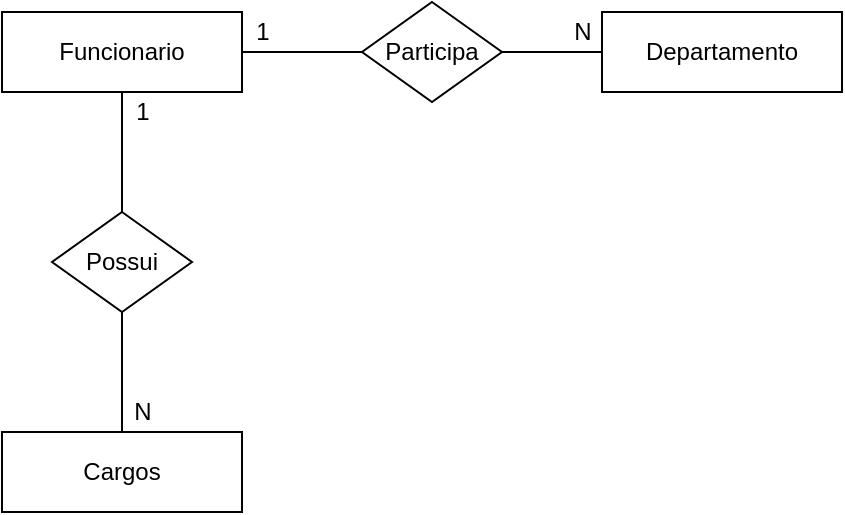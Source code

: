 <mxfile version="10.9.5" type="device"><diagram id="odKoiJVFKS7k6lg3WagF" name="Conceitual"><mxGraphModel dx="634" dy="635" grid="1" gridSize="10" guides="1" tooltips="1" connect="1" arrows="1" fold="1" page="1" pageScale="1" pageWidth="827" pageHeight="1169" math="0" shadow="0"><root><mxCell id="0"/><mxCell id="1" parent="0"/><mxCell id="ih3XQitKt2rWZo_mS4ot-1" value="Funcionario" style="rounded=0;whiteSpace=wrap;html=1;" vertex="1" parent="1"><mxGeometry x="130" y="195" width="120" height="40" as="geometry"/></mxCell><mxCell id="ih3XQitKt2rWZo_mS4ot-2" value="Participa" style="rhombus;whiteSpace=wrap;html=1;" vertex="1" parent="1"><mxGeometry x="310" y="190" width="70" height="50" as="geometry"/></mxCell><mxCell id="ih3XQitKt2rWZo_mS4ot-3" value="Departamento" style="rounded=0;whiteSpace=wrap;html=1;" vertex="1" parent="1"><mxGeometry x="430" y="195" width="120" height="40" as="geometry"/></mxCell><mxCell id="ih3XQitKt2rWZo_mS4ot-4" value="Cargos" style="rounded=0;whiteSpace=wrap;html=1;" vertex="1" parent="1"><mxGeometry x="130" y="405" width="120" height="40" as="geometry"/></mxCell><mxCell id="ih3XQitKt2rWZo_mS4ot-7" value="Possui" style="rhombus;whiteSpace=wrap;html=1;" vertex="1" parent="1"><mxGeometry x="155" y="295" width="70" height="50" as="geometry"/></mxCell><mxCell id="ih3XQitKt2rWZo_mS4ot-8" value="" style="endArrow=none;html=1;entryX=1;entryY=0.5;entryDx=0;entryDy=0;exitX=0;exitY=0.5;exitDx=0;exitDy=0;" edge="1" parent="1" source="ih3XQitKt2rWZo_mS4ot-2" target="ih3XQitKt2rWZo_mS4ot-1"><mxGeometry width="50" height="50" relative="1" as="geometry"><mxPoint x="280" y="300" as="sourcePoint"/><mxPoint x="280" y="240" as="targetPoint"/></mxGeometry></mxCell><mxCell id="ih3XQitKt2rWZo_mS4ot-10" value="" style="endArrow=none;html=1;entryX=0.5;entryY=1;entryDx=0;entryDy=0;exitX=0.5;exitY=0;exitDx=0;exitDy=0;" edge="1" parent="1"><mxGeometry width="50" height="50" relative="1" as="geometry"><mxPoint x="190" y="405" as="sourcePoint"/><mxPoint x="190" y="345" as="targetPoint"/></mxGeometry></mxCell><mxCell id="ih3XQitKt2rWZo_mS4ot-11" value="" style="endArrow=none;html=1;entryX=0;entryY=0.5;entryDx=0;entryDy=0;exitX=1;exitY=0.5;exitDx=0;exitDy=0;" edge="1" parent="1" source="ih3XQitKt2rWZo_mS4ot-2" target="ih3XQitKt2rWZo_mS4ot-3"><mxGeometry width="50" height="50" relative="1" as="geometry"><mxPoint x="390" y="305" as="sourcePoint"/><mxPoint x="330" y="305" as="targetPoint"/></mxGeometry></mxCell><mxCell id="ih3XQitKt2rWZo_mS4ot-12" value="" style="endArrow=none;html=1;entryX=0.5;entryY=1;entryDx=0;entryDy=0;exitX=0.5;exitY=0;exitDx=0;exitDy=0;" edge="1" parent="1" source="ih3XQitKt2rWZo_mS4ot-7" target="ih3XQitKt2rWZo_mS4ot-1"><mxGeometry width="50" height="50" relative="1" as="geometry"><mxPoint x="270" y="275" as="sourcePoint"/><mxPoint x="210" y="275" as="targetPoint"/></mxGeometry></mxCell><mxCell id="ih3XQitKt2rWZo_mS4ot-14" value="1&lt;br&gt;" style="text;html=1;resizable=0;autosize=1;align=center;verticalAlign=middle;points=[];fillColor=none;strokeColor=none;rounded=0;" vertex="1" parent="1"><mxGeometry x="190" y="235" width="20" height="20" as="geometry"/></mxCell><mxCell id="ih3XQitKt2rWZo_mS4ot-15" value="N" style="text;html=1;resizable=0;autosize=1;align=center;verticalAlign=middle;points=[];fillColor=none;strokeColor=none;rounded=0;" vertex="1" parent="1"><mxGeometry x="190" y="385" width="20" height="20" as="geometry"/></mxCell><mxCell id="ih3XQitKt2rWZo_mS4ot-16" value="1" style="text;html=1;resizable=0;autosize=1;align=center;verticalAlign=middle;points=[];fillColor=none;strokeColor=none;rounded=0;" vertex="1" parent="1"><mxGeometry x="250" y="195" width="20" height="20" as="geometry"/></mxCell><mxCell id="ih3XQitKt2rWZo_mS4ot-17" value="N" style="text;html=1;resizable=0;autosize=1;align=center;verticalAlign=middle;points=[];fillColor=none;strokeColor=none;rounded=0;" vertex="1" parent="1"><mxGeometry x="410" y="195" width="20" height="20" as="geometry"/></mxCell></root></mxGraphModel></diagram><diagram id="gDuoeWkwHnrWeaqqMeWT" name="Lógico"><mxGraphModel dx="634" dy="635" grid="1" gridSize="10" guides="1" tooltips="1" connect="1" arrows="1" fold="1" page="1" pageScale="1" pageWidth="827" pageHeight="1169" math="0" shadow="0"><root><mxCell id="VOcl3DWoGqrrwLcU8xZn-0"/><mxCell id="VOcl3DWoGqrrwLcU8xZn-1" parent="VOcl3DWoGqrrwLcU8xZn-0"/><mxCell id="VOcl3DWoGqrrwLcU8xZn-2" value="Funcionários" style="swimlane;fontStyle=0;childLayout=stackLayout;horizontal=1;startSize=26;fillColor=#e0e0e0;horizontalStack=0;resizeParent=1;resizeParentMax=0;resizeLast=0;collapsible=1;marginBottom=0;swimlaneFillColor=#ffffff;align=center;fontSize=14;" vertex="1" parent="VOcl3DWoGqrrwLcU8xZn-1"><mxGeometry x="630" y="238" width="170" height="248" as="geometry"/></mxCell><mxCell id="VOcl3DWoGqrrwLcU8xZn-3" value="IdFuncionario : int" style="shape=partialRectangle;top=0;left=0;right=0;bottom=1;align=left;verticalAlign=middle;fillColor=none;spacingLeft=34;spacingRight=4;overflow=hidden;rotatable=0;points=[[0,0.5],[1,0.5]];portConstraint=eastwest;dropTarget=0;fontStyle=5;fontSize=12;" vertex="1" parent="VOcl3DWoGqrrwLcU8xZn-2"><mxGeometry y="26" width="170" height="30" as="geometry"/></mxCell><mxCell id="VOcl3DWoGqrrwLcU8xZn-4" value="PK" style="shape=partialRectangle;top=0;left=0;bottom=0;fillColor=none;align=left;verticalAlign=middle;spacingLeft=4;spacingRight=4;overflow=hidden;rotatable=0;points=[];portConstraint=eastwest;part=1;fontSize=12;" vertex="1" connectable="0" parent="VOcl3DWoGqrrwLcU8xZn-3"><mxGeometry width="30" height="30" as="geometry"/></mxCell><mxCell id="VOcl3DWoGqrrwLcU8xZn-5" value="Nome : varchar()" style="shape=partialRectangle;top=0;left=0;right=0;bottom=0;align=left;verticalAlign=top;fillColor=none;spacingLeft=34;spacingRight=4;overflow=hidden;rotatable=0;points=[[0,0.5],[1,0.5]];portConstraint=eastwest;dropTarget=0;fontSize=12;" vertex="1" parent="VOcl3DWoGqrrwLcU8xZn-2"><mxGeometry y="56" width="170" height="26" as="geometry"/></mxCell><mxCell id="VOcl3DWoGqrrwLcU8xZn-6" value="" style="shape=partialRectangle;top=0;left=0;bottom=0;fillColor=none;align=left;verticalAlign=top;spacingLeft=4;spacingRight=4;overflow=hidden;rotatable=0;points=[];portConstraint=eastwest;part=1;fontSize=12;" vertex="1" connectable="0" parent="VOcl3DWoGqrrwLcU8xZn-5"><mxGeometry width="30" height="26" as="geometry"/></mxCell><mxCell id="VOcl3DWoGqrrwLcU8xZn-7" value="Cpf : int" style="shape=partialRectangle;top=0;left=0;right=0;bottom=0;align=left;verticalAlign=top;fillColor=none;spacingLeft=34;spacingRight=4;overflow=hidden;rotatable=0;points=[[0,0.5],[1,0.5]];portConstraint=eastwest;dropTarget=0;fontSize=12;" vertex="1" parent="VOcl3DWoGqrrwLcU8xZn-2"><mxGeometry y="82" width="170" height="26" as="geometry"/></mxCell><mxCell id="VOcl3DWoGqrrwLcU8xZn-8" value="" style="shape=partialRectangle;top=0;left=0;bottom=0;fillColor=none;align=left;verticalAlign=top;spacingLeft=4;spacingRight=4;overflow=hidden;rotatable=0;points=[];portConstraint=eastwest;part=1;fontSize=12;" vertex="1" connectable="0" parent="VOcl3DWoGqrrwLcU8xZn-7"><mxGeometry width="30" height="26" as="geometry"/></mxCell><mxCell id="VOcl3DWoGqrrwLcU8xZn-9" value="DataNascimento : date" style="shape=partialRectangle;top=0;left=0;right=0;bottom=0;align=left;verticalAlign=top;fillColor=none;spacingLeft=34;spacingRight=4;overflow=hidden;rotatable=0;points=[[0,0.5],[1,0.5]];portConstraint=eastwest;dropTarget=0;fontSize=12;" vertex="1" parent="VOcl3DWoGqrrwLcU8xZn-2"><mxGeometry y="108" width="170" height="26" as="geometry"/></mxCell><mxCell id="VOcl3DWoGqrrwLcU8xZn-10" value="" style="shape=partialRectangle;top=0;left=0;bottom=0;fillColor=none;align=left;verticalAlign=top;spacingLeft=4;spacingRight=4;overflow=hidden;rotatable=0;points=[];portConstraint=eastwest;part=1;fontSize=12;" vertex="1" connectable="0" parent="VOcl3DWoGqrrwLcU8xZn-9"><mxGeometry width="30" height="26" as="geometry"/></mxCell><mxCell id="hvms2MPyQ69lxr_CwAt_-0" value="Salario : double" style="shape=partialRectangle;top=0;left=0;right=0;bottom=0;align=left;verticalAlign=top;fillColor=none;spacingLeft=34;spacingRight=4;overflow=hidden;rotatable=0;points=[[0,0.5],[1,0.5]];portConstraint=eastwest;dropTarget=0;fontSize=12;" vertex="1" parent="VOcl3DWoGqrrwLcU8xZn-2"><mxGeometry y="134" width="170" height="26" as="geometry"/></mxCell><mxCell id="hvms2MPyQ69lxr_CwAt_-1" value="" style="shape=partialRectangle;top=0;left=0;bottom=0;fillColor=none;align=left;verticalAlign=top;spacingLeft=4;spacingRight=4;overflow=hidden;rotatable=0;points=[];portConstraint=eastwest;part=1;fontSize=12;" vertex="1" connectable="0" parent="hvms2MPyQ69lxr_CwAt_-0"><mxGeometry width="30" height="26" as="geometry"/></mxCell><mxCell id="hvms2MPyQ69lxr_CwAt_-2" value="IdDepartamento : int" style="shape=partialRectangle;top=0;left=0;right=0;bottom=0;align=left;verticalAlign=top;fillColor=none;spacingLeft=34;spacingRight=4;overflow=hidden;rotatable=0;points=[[0,0.5],[1,0.5]];portConstraint=eastwest;dropTarget=0;fontSize=12;" vertex="1" parent="VOcl3DWoGqrrwLcU8xZn-2"><mxGeometry y="160" width="170" height="26" as="geometry"/></mxCell><mxCell id="hvms2MPyQ69lxr_CwAt_-3" value="FK" style="shape=partialRectangle;top=0;left=0;bottom=0;fillColor=none;align=left;verticalAlign=top;spacingLeft=4;spacingRight=4;overflow=hidden;rotatable=0;points=[];portConstraint=eastwest;part=1;fontSize=12;" vertex="1" connectable="0" parent="hvms2MPyQ69lxr_CwAt_-2"><mxGeometry width="30" height="26" as="geometry"/></mxCell><mxCell id="hvms2MPyQ69lxr_CwAt_-4" value="IdCargo : int" style="shape=partialRectangle;top=0;left=0;right=0;bottom=0;align=left;verticalAlign=top;fillColor=none;spacingLeft=34;spacingRight=4;overflow=hidden;rotatable=0;points=[[0,0.5],[1,0.5]];portConstraint=eastwest;dropTarget=0;fontSize=12;" vertex="1" parent="VOcl3DWoGqrrwLcU8xZn-2"><mxGeometry y="186" width="170" height="26" as="geometry"/></mxCell><mxCell id="hvms2MPyQ69lxr_CwAt_-5" value="FK" style="shape=partialRectangle;top=0;left=0;bottom=0;fillColor=none;align=left;verticalAlign=top;spacingLeft=4;spacingRight=4;overflow=hidden;rotatable=0;points=[];portConstraint=eastwest;part=1;fontSize=12;" vertex="1" connectable="0" parent="hvms2MPyQ69lxr_CwAt_-4"><mxGeometry width="30" height="26" as="geometry"/></mxCell><mxCell id="hvms2MPyQ69lxr_CwAt_-6" value="IdUsuarioVinculado : int" style="shape=partialRectangle;top=0;left=0;right=0;bottom=0;align=left;verticalAlign=top;fillColor=none;spacingLeft=34;spacingRight=4;overflow=hidden;rotatable=0;points=[[0,0.5],[1,0.5]];portConstraint=eastwest;dropTarget=0;fontSize=12;" vertex="1" parent="VOcl3DWoGqrrwLcU8xZn-2"><mxGeometry y="212" width="170" height="26" as="geometry"/></mxCell><mxCell id="hvms2MPyQ69lxr_CwAt_-7" value="FK" style="shape=partialRectangle;top=0;left=0;bottom=0;fillColor=none;align=left;verticalAlign=top;spacingLeft=4;spacingRight=4;overflow=hidden;rotatable=0;points=[];portConstraint=eastwest;part=1;fontSize=12;" vertex="1" connectable="0" parent="hvms2MPyQ69lxr_CwAt_-6"><mxGeometry width="30" height="26" as="geometry"/></mxCell><mxCell id="VOcl3DWoGqrrwLcU8xZn-11" value="" style="shape=partialRectangle;top=0;left=0;right=0;bottom=0;align=left;verticalAlign=top;fillColor=none;spacingLeft=34;spacingRight=4;overflow=hidden;rotatable=0;points=[[0,0.5],[1,0.5]];portConstraint=eastwest;dropTarget=0;fontSize=12;" vertex="1" parent="VOcl3DWoGqrrwLcU8xZn-2"><mxGeometry y="238" width="170" height="10" as="geometry"/></mxCell><mxCell id="VOcl3DWoGqrrwLcU8xZn-12" value="" style="shape=partialRectangle;top=0;left=0;bottom=0;fillColor=none;align=left;verticalAlign=top;spacingLeft=4;spacingRight=4;overflow=hidden;rotatable=0;points=[];portConstraint=eastwest;part=1;fontSize=12;" vertex="1" connectable="0" parent="VOcl3DWoGqrrwLcU8xZn-11"><mxGeometry width="30" height="10" as="geometry"/></mxCell><mxCell id="hvms2MPyQ69lxr_CwAt_-8" value="Departamentos" style="swimlane;fontStyle=0;childLayout=stackLayout;horizontal=1;startSize=26;fillColor=#e0e0e0;horizontalStack=0;resizeParent=1;resizeParentMax=0;resizeLast=0;collapsible=1;marginBottom=0;swimlaneFillColor=#ffffff;align=center;fontSize=14;" vertex="1" parent="VOcl3DWoGqrrwLcU8xZn-1"><mxGeometry x="360" y="110" width="160" height="92" as="geometry"/></mxCell><mxCell id="hvms2MPyQ69lxr_CwAt_-9" value="IdDepartamento : int" style="shape=partialRectangle;top=0;left=0;right=0;bottom=1;align=left;verticalAlign=middle;fillColor=none;spacingLeft=34;spacingRight=4;overflow=hidden;rotatable=0;points=[[0,0.5],[1,0.5]];portConstraint=eastwest;dropTarget=0;fontStyle=5;fontSize=12;" vertex="1" parent="hvms2MPyQ69lxr_CwAt_-8"><mxGeometry y="26" width="160" height="30" as="geometry"/></mxCell><mxCell id="hvms2MPyQ69lxr_CwAt_-10" value="PK" style="shape=partialRectangle;top=0;left=0;bottom=0;fillColor=none;align=left;verticalAlign=middle;spacingLeft=4;spacingRight=4;overflow=hidden;rotatable=0;points=[];portConstraint=eastwest;part=1;fontSize=12;" vertex="1" connectable="0" parent="hvms2MPyQ69lxr_CwAt_-9"><mxGeometry width="30" height="30" as="geometry"/></mxCell><mxCell id="hvms2MPyQ69lxr_CwAt_-11" value="Nome : varchar()" style="shape=partialRectangle;top=0;left=0;right=0;bottom=0;align=left;verticalAlign=top;fillColor=none;spacingLeft=34;spacingRight=4;overflow=hidden;rotatable=0;points=[[0,0.5],[1,0.5]];portConstraint=eastwest;dropTarget=0;fontSize=12;" vertex="1" parent="hvms2MPyQ69lxr_CwAt_-8"><mxGeometry y="56" width="160" height="26" as="geometry"/></mxCell><mxCell id="hvms2MPyQ69lxr_CwAt_-12" value="" style="shape=partialRectangle;top=0;left=0;bottom=0;fillColor=none;align=left;verticalAlign=top;spacingLeft=4;spacingRight=4;overflow=hidden;rotatable=0;points=[];portConstraint=eastwest;part=1;fontSize=12;" vertex="1" connectable="0" parent="hvms2MPyQ69lxr_CwAt_-11"><mxGeometry width="30" height="26" as="geometry"/></mxCell><mxCell id="hvms2MPyQ69lxr_CwAt_-17" value="" style="shape=partialRectangle;top=0;left=0;right=0;bottom=0;align=left;verticalAlign=top;fillColor=none;spacingLeft=34;spacingRight=4;overflow=hidden;rotatable=0;points=[[0,0.5],[1,0.5]];portConstraint=eastwest;dropTarget=0;fontSize=12;" vertex="1" parent="hvms2MPyQ69lxr_CwAt_-8"><mxGeometry y="82" width="160" height="10" as="geometry"/></mxCell><mxCell id="hvms2MPyQ69lxr_CwAt_-18" value="" style="shape=partialRectangle;top=0;left=0;bottom=0;fillColor=none;align=left;verticalAlign=top;spacingLeft=4;spacingRight=4;overflow=hidden;rotatable=0;points=[];portConstraint=eastwest;part=1;fontSize=12;" vertex="1" connectable="0" parent="hvms2MPyQ69lxr_CwAt_-17"><mxGeometry width="30" height="10" as="geometry"/></mxCell><mxCell id="hvms2MPyQ69lxr_CwAt_-19" value="Cargos" style="swimlane;fontStyle=0;childLayout=stackLayout;horizontal=1;startSize=26;fillColor=#e0e0e0;horizontalStack=0;resizeParent=1;resizeParentMax=0;resizeLast=0;collapsible=1;marginBottom=0;swimlaneFillColor=#ffffff;align=center;fontSize=14;" vertex="1" parent="VOcl3DWoGqrrwLcU8xZn-1"><mxGeometry x="360" y="287" width="160" height="92" as="geometry"/></mxCell><mxCell id="hvms2MPyQ69lxr_CwAt_-20" value="IdCargo :  int" style="shape=partialRectangle;top=0;left=0;right=0;bottom=1;align=left;verticalAlign=middle;fillColor=none;spacingLeft=34;spacingRight=4;overflow=hidden;rotatable=0;points=[[0,0.5],[1,0.5]];portConstraint=eastwest;dropTarget=0;fontStyle=5;fontSize=12;" vertex="1" parent="hvms2MPyQ69lxr_CwAt_-19"><mxGeometry y="26" width="160" height="30" as="geometry"/></mxCell><mxCell id="hvms2MPyQ69lxr_CwAt_-21" value="PK" style="shape=partialRectangle;top=0;left=0;bottom=0;fillColor=none;align=left;verticalAlign=middle;spacingLeft=4;spacingRight=4;overflow=hidden;rotatable=0;points=[];portConstraint=eastwest;part=1;fontSize=12;" vertex="1" connectable="0" parent="hvms2MPyQ69lxr_CwAt_-20"><mxGeometry width="30" height="30" as="geometry"/></mxCell><mxCell id="hvms2MPyQ69lxr_CwAt_-22" value="Nome : varchar()" style="shape=partialRectangle;top=0;left=0;right=0;bottom=0;align=left;verticalAlign=top;fillColor=none;spacingLeft=34;spacingRight=4;overflow=hidden;rotatable=0;points=[[0,0.5],[1,0.5]];portConstraint=eastwest;dropTarget=0;fontSize=12;" vertex="1" parent="hvms2MPyQ69lxr_CwAt_-19"><mxGeometry y="56" width="160" height="26" as="geometry"/></mxCell><mxCell id="hvms2MPyQ69lxr_CwAt_-23" value="" style="shape=partialRectangle;top=0;left=0;bottom=0;fillColor=none;align=left;verticalAlign=top;spacingLeft=4;spacingRight=4;overflow=hidden;rotatable=0;points=[];portConstraint=eastwest;part=1;fontSize=12;" vertex="1" connectable="0" parent="hvms2MPyQ69lxr_CwAt_-22"><mxGeometry width="30" height="26" as="geometry"/></mxCell><mxCell id="hvms2MPyQ69lxr_CwAt_-24" value="" style="shape=partialRectangle;top=0;left=0;right=0;bottom=0;align=left;verticalAlign=top;fillColor=none;spacingLeft=34;spacingRight=4;overflow=hidden;rotatable=0;points=[[0,0.5],[1,0.5]];portConstraint=eastwest;dropTarget=0;fontSize=12;" vertex="1" parent="hvms2MPyQ69lxr_CwAt_-19"><mxGeometry y="82" width="160" height="10" as="geometry"/></mxCell><mxCell id="hvms2MPyQ69lxr_CwAt_-25" value="" style="shape=partialRectangle;top=0;left=0;bottom=0;fillColor=none;align=left;verticalAlign=top;spacingLeft=4;spacingRight=4;overflow=hidden;rotatable=0;points=[];portConstraint=eastwest;part=1;fontSize=12;" vertex="1" connectable="0" parent="hvms2MPyQ69lxr_CwAt_-24"><mxGeometry width="30" height="10" as="geometry"/></mxCell><mxCell id="hvms2MPyQ69lxr_CwAt_-26" value="Usuarios" style="swimlane;fontStyle=0;childLayout=stackLayout;horizontal=1;startSize=26;fillColor=#e0e0e0;horizontalStack=0;resizeParent=1;resizeParentMax=0;resizeLast=0;collapsible=1;marginBottom=0;swimlaneFillColor=#ffffff;align=center;fontSize=14;" vertex="1" parent="VOcl3DWoGqrrwLcU8xZn-1"><mxGeometry x="360" y="421" width="160" height="144" as="geometry"/></mxCell><mxCell id="hvms2MPyQ69lxr_CwAt_-27" value="IdUsuario : int" style="shape=partialRectangle;top=0;left=0;right=0;bottom=1;align=left;verticalAlign=middle;fillColor=none;spacingLeft=34;spacingRight=4;overflow=hidden;rotatable=0;points=[[0,0.5],[1,0.5]];portConstraint=eastwest;dropTarget=0;fontStyle=5;fontSize=12;" vertex="1" parent="hvms2MPyQ69lxr_CwAt_-26"><mxGeometry y="26" width="160" height="30" as="geometry"/></mxCell><mxCell id="hvms2MPyQ69lxr_CwAt_-28" value="PK" style="shape=partialRectangle;top=0;left=0;bottom=0;fillColor=none;align=left;verticalAlign=middle;spacingLeft=4;spacingRight=4;overflow=hidden;rotatable=0;points=[];portConstraint=eastwest;part=1;fontSize=12;" vertex="1" connectable="0" parent="hvms2MPyQ69lxr_CwAt_-27"><mxGeometry width="30" height="30" as="geometry"/></mxCell><mxCell id="hvms2MPyQ69lxr_CwAt_-29" value="Email : varchar()" style="shape=partialRectangle;top=0;left=0;right=0;bottom=0;align=left;verticalAlign=top;fillColor=none;spacingLeft=34;spacingRight=4;overflow=hidden;rotatable=0;points=[[0,0.5],[1,0.5]];portConstraint=eastwest;dropTarget=0;fontSize=12;" vertex="1" parent="hvms2MPyQ69lxr_CwAt_-26"><mxGeometry y="56" width="160" height="26" as="geometry"/></mxCell><mxCell id="hvms2MPyQ69lxr_CwAt_-30" value="" style="shape=partialRectangle;top=0;left=0;bottom=0;fillColor=none;align=left;verticalAlign=top;spacingLeft=4;spacingRight=4;overflow=hidden;rotatable=0;points=[];portConstraint=eastwest;part=1;fontSize=12;" vertex="1" connectable="0" parent="hvms2MPyQ69lxr_CwAt_-29"><mxGeometry width="30" height="26" as="geometry"/></mxCell><mxCell id="hvms2MPyQ69lxr_CwAt_-33" value="Senha : varchar()" style="shape=partialRectangle;top=0;left=0;right=0;bottom=0;align=left;verticalAlign=top;fillColor=none;spacingLeft=34;spacingRight=4;overflow=hidden;rotatable=0;points=[[0,0.5],[1,0.5]];portConstraint=eastwest;dropTarget=0;fontSize=12;" vertex="1" parent="hvms2MPyQ69lxr_CwAt_-26"><mxGeometry y="82" width="160" height="26" as="geometry"/></mxCell><mxCell id="hvms2MPyQ69lxr_CwAt_-34" value="" style="shape=partialRectangle;top=0;left=0;bottom=0;fillColor=none;align=left;verticalAlign=top;spacingLeft=4;spacingRight=4;overflow=hidden;rotatable=0;points=[];portConstraint=eastwest;part=1;fontSize=12;" vertex="1" connectable="0" parent="hvms2MPyQ69lxr_CwAt_-33"><mxGeometry width="30" height="26" as="geometry"/></mxCell><mxCell id="hvms2MPyQ69lxr_CwAt_-35" value="IdPermissao : int" style="shape=partialRectangle;top=0;left=0;right=0;bottom=0;align=left;verticalAlign=top;fillColor=none;spacingLeft=34;spacingRight=4;overflow=hidden;rotatable=0;points=[[0,0.5],[1,0.5]];portConstraint=eastwest;dropTarget=0;fontSize=12;" vertex="1" parent="hvms2MPyQ69lxr_CwAt_-26"><mxGeometry y="108" width="160" height="26" as="geometry"/></mxCell><mxCell id="hvms2MPyQ69lxr_CwAt_-36" value="FK" style="shape=partialRectangle;top=0;left=0;bottom=0;fillColor=none;align=left;verticalAlign=top;spacingLeft=4;spacingRight=4;overflow=hidden;rotatable=0;points=[];portConstraint=eastwest;part=1;fontSize=12;" vertex="1" connectable="0" parent="hvms2MPyQ69lxr_CwAt_-35"><mxGeometry width="30" height="26" as="geometry"/></mxCell><mxCell id="hvms2MPyQ69lxr_CwAt_-31" value="" style="shape=partialRectangle;top=0;left=0;right=0;bottom=0;align=left;verticalAlign=top;fillColor=none;spacingLeft=34;spacingRight=4;overflow=hidden;rotatable=0;points=[[0,0.5],[1,0.5]];portConstraint=eastwest;dropTarget=0;fontSize=12;" vertex="1" parent="hvms2MPyQ69lxr_CwAt_-26"><mxGeometry y="134" width="160" height="10" as="geometry"/></mxCell><mxCell id="hvms2MPyQ69lxr_CwAt_-32" value="" style="shape=partialRectangle;top=0;left=0;bottom=0;fillColor=none;align=left;verticalAlign=top;spacingLeft=4;spacingRight=4;overflow=hidden;rotatable=0;points=[];portConstraint=eastwest;part=1;fontSize=12;" vertex="1" connectable="0" parent="hvms2MPyQ69lxr_CwAt_-31"><mxGeometry width="30" height="10" as="geometry"/></mxCell><mxCell id="hvms2MPyQ69lxr_CwAt_-37" value="Permissoes" style="swimlane;fontStyle=0;childLayout=stackLayout;horizontal=1;startSize=26;fillColor=#e0e0e0;horizontalStack=0;resizeParent=1;resizeParentMax=0;resizeLast=0;collapsible=1;marginBottom=0;swimlaneFillColor=#ffffff;align=center;fontSize=14;" vertex="1" parent="VOcl3DWoGqrrwLcU8xZn-1"><mxGeometry x="130" y="274" width="160" height="92" as="geometry"/></mxCell><mxCell id="hvms2MPyQ69lxr_CwAt_-38" value="IdPermissao : int" style="shape=partialRectangle;top=0;left=0;right=0;bottom=1;align=left;verticalAlign=middle;fillColor=none;spacingLeft=34;spacingRight=4;overflow=hidden;rotatable=0;points=[[0,0.5],[1,0.5]];portConstraint=eastwest;dropTarget=0;fontStyle=5;fontSize=12;" vertex="1" parent="hvms2MPyQ69lxr_CwAt_-37"><mxGeometry y="26" width="160" height="30" as="geometry"/></mxCell><mxCell id="hvms2MPyQ69lxr_CwAt_-39" value="PK" style="shape=partialRectangle;top=0;left=0;bottom=0;fillColor=none;align=left;verticalAlign=middle;spacingLeft=4;spacingRight=4;overflow=hidden;rotatable=0;points=[];portConstraint=eastwest;part=1;fontSize=12;" vertex="1" connectable="0" parent="hvms2MPyQ69lxr_CwAt_-38"><mxGeometry width="30" height="30" as="geometry"/></mxCell><mxCell id="hvms2MPyQ69lxr_CwAt_-40" value="Nome : varchar()" style="shape=partialRectangle;top=0;left=0;right=0;bottom=0;align=left;verticalAlign=top;fillColor=none;spacingLeft=34;spacingRight=4;overflow=hidden;rotatable=0;points=[[0,0.5],[1,0.5]];portConstraint=eastwest;dropTarget=0;fontSize=12;" vertex="1" parent="hvms2MPyQ69lxr_CwAt_-37"><mxGeometry y="56" width="160" height="26" as="geometry"/></mxCell><mxCell id="hvms2MPyQ69lxr_CwAt_-41" value="" style="shape=partialRectangle;top=0;left=0;bottom=0;fillColor=none;align=left;verticalAlign=top;spacingLeft=4;spacingRight=4;overflow=hidden;rotatable=0;points=[];portConstraint=eastwest;part=1;fontSize=12;" vertex="1" connectable="0" parent="hvms2MPyQ69lxr_CwAt_-40"><mxGeometry width="30" height="26" as="geometry"/></mxCell><mxCell id="hvms2MPyQ69lxr_CwAt_-42" value="" style="shape=partialRectangle;top=0;left=0;right=0;bottom=0;align=left;verticalAlign=top;fillColor=none;spacingLeft=34;spacingRight=4;overflow=hidden;rotatable=0;points=[[0,0.5],[1,0.5]];portConstraint=eastwest;dropTarget=0;fontSize=12;" vertex="1" parent="hvms2MPyQ69lxr_CwAt_-37"><mxGeometry y="82" width="160" height="10" as="geometry"/></mxCell><mxCell id="hvms2MPyQ69lxr_CwAt_-43" value="" style="shape=partialRectangle;top=0;left=0;bottom=0;fillColor=none;align=left;verticalAlign=top;spacingLeft=4;spacingRight=4;overflow=hidden;rotatable=0;points=[];portConstraint=eastwest;part=1;fontSize=12;" vertex="1" connectable="0" parent="hvms2MPyQ69lxr_CwAt_-42"><mxGeometry width="30" height="10" as="geometry"/></mxCell><mxCell id="hvms2MPyQ69lxr_CwAt_-44" value="" style="endArrow=none;html=1;entryX=0;entryY=0.5;entryDx=0;entryDy=0;exitX=1;exitY=0.5;exitDx=0;exitDy=0;" edge="1" parent="VOcl3DWoGqrrwLcU8xZn-1" source="hvms2MPyQ69lxr_CwAt_-20" target="hvms2MPyQ69lxr_CwAt_-4"><mxGeometry width="50" height="50" relative="1" as="geometry"><mxPoint x="530" y="279" as="sourcePoint"/><mxPoint x="600" y="470" as="targetPoint"/><Array as="points"><mxPoint x="570" y="328"/></Array></mxGeometry></mxCell><mxCell id="hvms2MPyQ69lxr_CwAt_-45" value="" style="endArrow=none;html=1;entryX=0;entryY=0.5;entryDx=0;entryDy=0;exitX=1;exitY=0.5;exitDx=0;exitDy=0;" edge="1" parent="VOcl3DWoGqrrwLcU8xZn-1" source="hvms2MPyQ69lxr_CwAt_-27" target="hvms2MPyQ69lxr_CwAt_-6"><mxGeometry width="50" height="50" relative="1" as="geometry"><mxPoint x="510" y="332" as="sourcePoint"/><mxPoint x="620" y="490" as="targetPoint"/></mxGeometry></mxCell><mxCell id="hvms2MPyQ69lxr_CwAt_-46" value="" style="endArrow=none;html=1;entryX=0;entryY=0.5;entryDx=0;entryDy=0;exitX=1;exitY=0.5;exitDx=0;exitDy=0;" edge="1" parent="VOcl3DWoGqrrwLcU8xZn-1" source="hvms2MPyQ69lxr_CwAt_-9" target="hvms2MPyQ69lxr_CwAt_-2"><mxGeometry width="50" height="50" relative="1" as="geometry"><mxPoint x="520" y="185" as="sourcePoint"/><mxPoint x="630" y="343" as="targetPoint"/><Array as="points"><mxPoint x="600" y="151"/></Array></mxGeometry></mxCell><mxCell id="hvms2MPyQ69lxr_CwAt_-47" value="" style="endArrow=none;html=1;entryX=0;entryY=0.5;entryDx=0;entryDy=0;exitX=1;exitY=0.5;exitDx=0;exitDy=0;" edge="1" parent="VOcl3DWoGqrrwLcU8xZn-1" source="hvms2MPyQ69lxr_CwAt_-38" target="hvms2MPyQ69lxr_CwAt_-35"><mxGeometry width="50" height="50" relative="1" as="geometry"><mxPoint x="240" y="426" as="sourcePoint"/><mxPoint x="350" y="463" as="targetPoint"/><Array as="points"><mxPoint x="330" y="315"/></Array></mxGeometry></mxCell></root></mxGraphModel></diagram></mxfile>